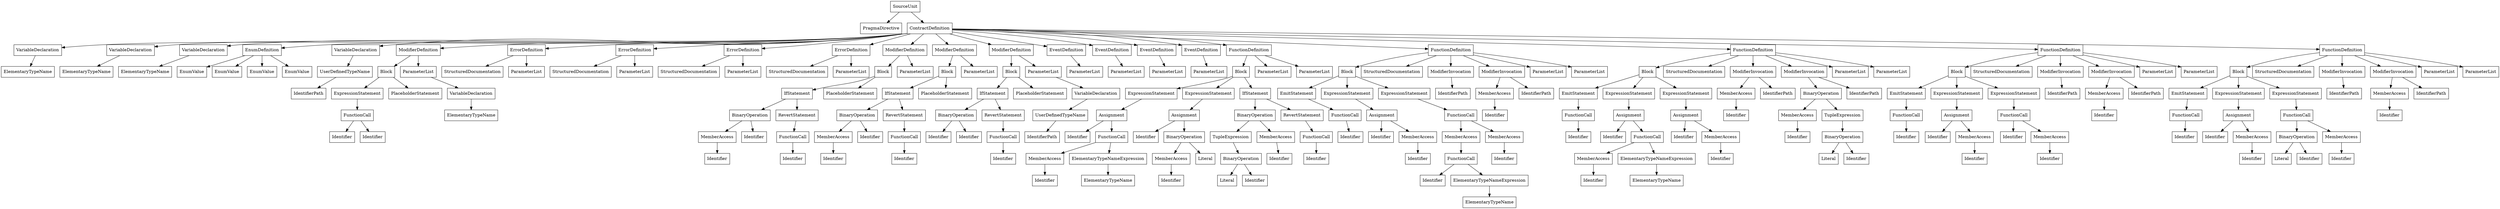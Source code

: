 digraph G{
node[shape=box]
93824992780856[label="SourceUnit"]
93824992780584[label="PragmaDirective"]
93824992780856->93824992780584
93824992780600[label="ContractDefinition"]
93824992780856->93824992780600
93824992779592[label="VariableDeclaration"]
93824992780600->93824992779592
93824992695304[label="ElementaryTypeName"]
93824992779592->93824992695304
93824992779608[label="VariableDeclaration"]
93824992780600->93824992779608
93824992696336[label="ElementaryTypeName"]
93824992779608->93824992696336
93824992779624[label="VariableDeclaration"]
93824992780600->93824992779624
93824992697368[label="ElementaryTypeName"]
93824992779624->93824992697368
93824992779640[label="EnumDefinition"]
93824992780600->93824992779640
93824992698072[label="EnumValue"]
93824992779640->93824992698072
93824992698088[label="EnumValue"]
93824992779640->93824992698088
93824992698104[label="EnumValue"]
93824992779640->93824992698104
93824992698120[label="EnumValue"]
93824992779640->93824992698120
93824992779656[label="VariableDeclaration"]
93824992780600->93824992779656
93824992699632[label="UserDefinedTypeName"]
93824992779656->93824992699632
93824992699120[label="IdentifierPath"]
93824992699632->93824992699120
93824992779672[label="ModifierDefinition"]
93824992780600->93824992779672
93824992702712[label="Block"]
93824992779672->93824992702712
93824992701520[label="ExpressionStatement"]
93824992702712->93824992701520
93824992701288[label="FunctionCall"]
93824992701520->93824992701288
93824992700056[label="Identifier"]
93824992701288->93824992700056
93824992700848[label="Identifier"]
93824992701288->93824992700848
93824992701536[label="PlaceholderStatement"]
93824992702712->93824992701536
93824992702872[label="ParameterList"]
93824992779672->93824992702872
93824992702552[label="VariableDeclaration"]
93824992702872->93824992702552
93824992702504[label="ElementaryTypeName"]
93824992702552->93824992702504
93824992779688[label="ErrorDefinition"]
93824992780600->93824992779688
93824992703336[label="StructuredDocumentation"]
93824992779688->93824992703336
93824992703528[label="ParameterList"]
93824992779688->93824992703528
93824992779704[label="ErrorDefinition"]
93824992780600->93824992779704
93824992703928[label="StructuredDocumentation"]
93824992779704->93824992703928
93824992704120[label="ParameterList"]
93824992779704->93824992704120
93824992779720[label="ErrorDefinition"]
93824992780600->93824992779720
93824992704528[label="StructuredDocumentation"]
93824992779720->93824992704528
93824992704720[label="ParameterList"]
93824992779720->93824992704720
93824992779736[label="ErrorDefinition"]
93824992780600->93824992779736
93824992705112[label="StructuredDocumentation"]
93824992779736->93824992705112
93824992705304[label="ParameterList"]
93824992779736->93824992705304
93824992779752[label="ModifierDefinition"]
93824992780600->93824992779752
93824992709072[label="Block"]
93824992779752->93824992709072
93824992708744[label="IfStatement"]
93824992709072->93824992708744
93824992708480[label="BinaryOperation"]
93824992708744->93824992708480
93824992707104[label="MemberAccess"]
93824992708480->93824992707104
93824992706008[label="Identifier"]
93824992707104->93824992706008
93824992707200[label="Identifier"]
93824992708480->93824992707200
93824992708608[label="RevertStatement"]
93824992708744->93824992708608
93824992708352[label="FunctionCall"]
93824992708608->93824992708352
93824992707920[label="Identifier"]
93824992708352->93824992707920
93824992708760[label="PlaceholderStatement"]
93824992709072->93824992708760
93824992709232[label="ParameterList"]
93824992779752->93824992709232
93824992779768[label="ModifierDefinition"]
93824992780600->93824992779768
93824992713064[label="Block"]
93824992779768->93824992713064
93824992712736[label="IfStatement"]
93824992713064->93824992712736
93824992712472[label="BinaryOperation"]
93824992712736->93824992712472
93824992711096[label="MemberAccess"]
93824992712472->93824992711096
93824992710000[label="Identifier"]
93824992711096->93824992710000
93824992711192[label="Identifier"]
93824992712472->93824992711192
93824992712600[label="RevertStatement"]
93824992712736->93824992712600
93824992712344[label="FunctionCall"]
93824992712600->93824992712344
93824992711912[label="Identifier"]
93824992712344->93824992711912
93824992712752[label="PlaceholderStatement"]
93824992713064->93824992712752
93824992713224[label="ParameterList"]
93824992779768->93824992713224
93824992779784[label="ModifierDefinition"]
93824992780600->93824992779784
93824992717920[label="Block"]
93824992779784->93824992717920
93824992716328[label="IfStatement"]
93824992717920->93824992716328
93824992716064[label="BinaryOperation"]
93824992716328->93824992716064
93824992714688[label="Identifier"]
93824992716064->93824992714688
93824992714784[label="Identifier"]
93824992716064->93824992714784
93824992716192[label="RevertStatement"]
93824992716328->93824992716192
93824992715936[label="FunctionCall"]
93824992716192->93824992715936
93824992715504[label="Identifier"]
93824992715936->93824992715504
93824992716344[label="PlaceholderStatement"]
93824992717920->93824992716344
93824992718080[label="ParameterList"]
93824992779784->93824992718080
93824992717760[label="VariableDeclaration"]
93824992718080->93824992717760
93824992717712[label="UserDefinedTypeName"]
93824992717760->93824992717712
93824992717232[label="IdentifierPath"]
93824992717712->93824992717232
93824992779800[label="EventDefinition"]
93824992780600->93824992779800
93824992718616[label="ParameterList"]
93824992779800->93824992718616
93824992779816[label="EventDefinition"]
93824992780600->93824992779816
93824992719112[label="ParameterList"]
93824992779816->93824992719112
93824992779832[label="EventDefinition"]
93824992780600->93824992779832
93824992719584[label="ParameterList"]
93824992779832->93824992719584
93824992779848[label="EventDefinition"]
93824992780600->93824992779848
93824992720072[label="ParameterList"]
93824992779848->93824992720072
93824992779864[label="FunctionDefinition"]
93824992780600->93824992779864
93824992731952[label="Block"]
93824992779864->93824992731952
93824992731440[label="ExpressionStatement"]
93824992731952->93824992731440
93824992723488[label="Assignment"]
93824992731440->93824992723488
93824992723272[label="Identifier"]
93824992723488->93824992723272
93824992723368[label="FunctionCall"]
93824992723488->93824992723368
93824992721432[label="MemberAccess"]
93824992723368->93824992721432
93824992721096[label="Identifier"]
93824992721432->93824992721096
93824992722552[label="ElementaryTypeNameExpression"]
93824992723368->93824992722552
93824992722312[label="ElementaryTypeName"]
93824992722552->93824992722312
93824992731456[label="ExpressionStatement"]
93824992731952->93824992731456
93824992726496[label="Assignment"]
93824992731456->93824992726496
93824992726280[label="Identifier"]
93824992726496->93824992726280
93824992726376[label="BinaryOperation"]
93824992726496->93824992726376
93824992725824[label="MemberAccess"]
93824992726376->93824992725824
93824992724648[label="Identifier"]
93824992725824->93824992724648
93824992725920[label="Literal"]
93824992726376->93824992725920
93824992731472[label="IfStatement"]
93824992731952->93824992731472
93824992731296[label="BinaryOperation"]
93824992731472->93824992731296
93824992729920[label="TupleExpression"]
93824992731296->93824992729920
93824992728224[label="BinaryOperation"]
93824992729920->93824992728224
93824992728048[label="Literal"]
93824992728224->93824992728048
93824992728144[label="Identifier"]
93824992728224->93824992728144
93824992730016[label="MemberAccess"]
93824992731296->93824992730016
93824992729272[label="Identifier"]
93824992730016->93824992729272
93824992731424[label="RevertStatement"]
93824992731472->93824992731424
93824992731168[label="FunctionCall"]
93824992731424->93824992731168
93824992730736[label="Identifier"]
93824992731168->93824992730736
93824992732208[label="ParameterList"]
93824992779864->93824992732208
93824992732240[label="ParameterList"]
93824992779864->93824992732240
93824992779880[label="FunctionDefinition"]
93824992780600->93824992779880
93824992742712[label="Block"]
93824992779880->93824992742712
93824992739920[label="EmitStatement"]
93824992742712->93824992739920
93824992733456[label="FunctionCall"]
93824992739920->93824992733456
93824992733040[label="Identifier"]
93824992733456->93824992733040
93824992739936[label="ExpressionStatement"]
93824992742712->93824992739936
93824992735584[label="Assignment"]
93824992739936->93824992735584
93824992735368[label="Identifier"]
93824992735584->93824992735368
93824992735464[label="MemberAccess"]
93824992735584->93824992735464
93824992734672[label="Identifier"]
93824992735464->93824992734672
93824992739952[label="ExpressionStatement"]
93824992742712->93824992739952
93824992739808[label="FunctionCall"]
93824992739952->93824992739808
93824992738072[label="MemberAccess"]
93824992739808->93824992738072
93824992737736[label="FunctionCall"]
93824992738072->93824992737736
93824992736128[label="Identifier"]
93824992737736->93824992736128
93824992737184[label="ElementaryTypeNameExpression"]
93824992737736->93824992737184
93824992736984[label="ElementaryTypeName"]
93824992737184->93824992736984
93824992739368[label="MemberAccess"]
93824992739808->93824992739368
93824992738864[label="Identifier"]
93824992739368->93824992738864
93824992742744[label="StructuredDocumentation"]
93824992779880->93824992742744
93824992742344[label="ModifierInvocation"]
93824992779880->93824992742344
93824992740728[label="IdentifierPath"]
93824992742344->93824992740728
93824992742360[label="ModifierInvocation"]
93824992779880->93824992742360
93824992741840[label="MemberAccess"]
93824992742360->93824992741840
93824992741472[label="Identifier"]
93824992741840->93824992741472
93824992742264[label="IdentifierPath"]
93824992742360->93824992742264
93824992743032[label="ParameterList"]
93824992779880->93824992743032
93824992743064[label="ParameterList"]
93824992779880->93824992743064
93824992779896[label="FunctionDefinition"]
93824992780600->93824992779896
93824992756408[label="Block"]
93824992779896->93824992756408
93824992750024[label="EmitStatement"]
93824992756408->93824992750024
93824992744304[label="FunctionCall"]
93824992750024->93824992744304
93824992743888[label="Identifier"]
93824992744304->93824992743888
93824992750040[label="ExpressionStatement"]
93824992756408->93824992750040
93824992747784[label="Assignment"]
93824992750040->93824992747784
93824992747568[label="Identifier"]
93824992747784->93824992747568
93824992747664[label="FunctionCall"]
93824992747784->93824992747664
93824992745728[label="MemberAccess"]
93824992747664->93824992745728
93824992745392[label="Identifier"]
93824992745728->93824992745392
93824992746848[label="ElementaryTypeNameExpression"]
93824992747664->93824992746848
93824992746608[label="ElementaryTypeName"]
93824992746848->93824992746608
93824992750056[label="ExpressionStatement"]
93824992756408->93824992750056
93824992749912[label="Assignment"]
93824992750056->93824992749912
93824992749696[label="Identifier"]
93824992749912->93824992749696
93824992749792[label="MemberAccess"]
93824992749912->93824992749792
93824992749000[label="Identifier"]
93824992749792->93824992749000
93824992756440[label="StructuredDocumentation"]
93824992779896->93824992756440
93824992756024[label="ModifierInvocation"]
93824992779896->93824992756024
93824992751528[label="MemberAccess"]
93824992756024->93824992751528
93824992751160[label="Identifier"]
93824992751528->93824992751160
93824992751952[label="IdentifierPath"]
93824992756024->93824992751952
93824992756040[label="ModifierInvocation"]
93824992779896->93824992756040
93824992755520[label="BinaryOperation"]
93824992756040->93824992755520
93824992755344[label="MemberAccess"]
93824992755520->93824992755344
93824992752688[label="Identifier"]
93824992755344->93824992752688
93824992755440[label="TupleExpression"]
93824992755520->93824992755440
93824992754560[label="BinaryOperation"]
93824992755440->93824992754560
93824992754384[label="Literal"]
93824992754560->93824992754384
93824992754480[label="Identifier"]
93824992754560->93824992754480
93824992755944[label="IdentifierPath"]
93824992756040->93824992755944
93824992756728[label="ParameterList"]
93824992779896->93824992756728
93824992756760[label="ParameterList"]
93824992779896->93824992756760
93824992779912[label="FunctionDefinition"]
93824992780600->93824992779912
93824992769112[label="Block"]
93824992779912->93824992769112
93824992766296[label="EmitStatement"]
93824992769112->93824992766296
93824992757976[label="FunctionCall"]
93824992766296->93824992757976
93824992757560[label="Identifier"]
93824992757976->93824992757560
93824992766312[label="ExpressionStatement"]
93824992769112->93824992766312
93824992763960[label="Assignment"]
93824992766312->93824992763960
93824992763744[label="Identifier"]
93824992763960->93824992763744
93824992763840[label="MemberAccess"]
93824992763960->93824992763840
93824992763048[label="Identifier"]
93824992763840->93824992763048
93824992766328[label="ExpressionStatement"]
93824992769112->93824992766328
93824992766184[label="FunctionCall"]
93824992766328->93824992766184
93824992764448[label="Identifier"]
93824992766184->93824992764448
93824992765744[label="MemberAccess"]
93824992766184->93824992765744
93824992765240[label="Identifier"]
93824992765744->93824992765240
93824992769144[label="StructuredDocumentation"]
93824992779912->93824992769144
93824992768728[label="ModifierInvocation"]
93824992779912->93824992768728
93824992767112[label="IdentifierPath"]
93824992768728->93824992767112
93824992768744[label="ModifierInvocation"]
93824992779912->93824992768744
93824992768224[label="MemberAccess"]
93824992768744->93824992768224
93824992767856[label="Identifier"]
93824992768224->93824992767856
93824992768648[label="IdentifierPath"]
93824992768744->93824992768648
93824992769432[label="ParameterList"]
93824992779912->93824992769432
93824992769464[label="ParameterList"]
93824992779912->93824992769464
93824992779928[label="FunctionDefinition"]
93824992780600->93824992779928
93824992779064[label="Block"]
93824992779928->93824992779064
93824992776288[label="EmitStatement"]
93824992779064->93824992776288
93824992770696[label="FunctionCall"]
93824992776288->93824992770696
93824992770280[label="Identifier"]
93824992770696->93824992770280
93824992776304[label="ExpressionStatement"]
93824992779064->93824992776304
93824992772824[label="Assignment"]
93824992776304->93824992772824
93824992772608[label="Identifier"]
93824992772824->93824992772608
93824992772704[label="MemberAccess"]
93824992772824->93824992772704
93824992771912[label="Identifier"]
93824992772704->93824992771912
93824992776320[label="ExpressionStatement"]
93824992779064->93824992776320
93824992776176[label="FunctionCall"]
93824992776320->93824992776176
93824992774440[label="BinaryOperation"]
93824992776176->93824992774440
93824992774264[label="Literal"]
93824992774440->93824992774264
93824992774360[label="Identifier"]
93824992774440->93824992774360
93824992775736[label="MemberAccess"]
93824992776176->93824992775736
93824992775232[label="Identifier"]
93824992775736->93824992775232
93824992779096[label="StructuredDocumentation"]
93824992779928->93824992779096
93824992778696[label="ModifierInvocation"]
93824992779928->93824992778696
93824992777080[label="IdentifierPath"]
93824992778696->93824992777080
93824992778712[label="ModifierInvocation"]
93824992779928->93824992778712
93824992778192[label="MemberAccess"]
93824992778712->93824992778192
93824992777824[label="Identifier"]
93824992778192->93824992777824
93824992778616[label="IdentifierPath"]
93824992778712->93824992778616
93824992779384[label="ParameterList"]
93824992779928->93824992779384
93824992779416[label="ParameterList"]
93824992779928->93824992779416
}
